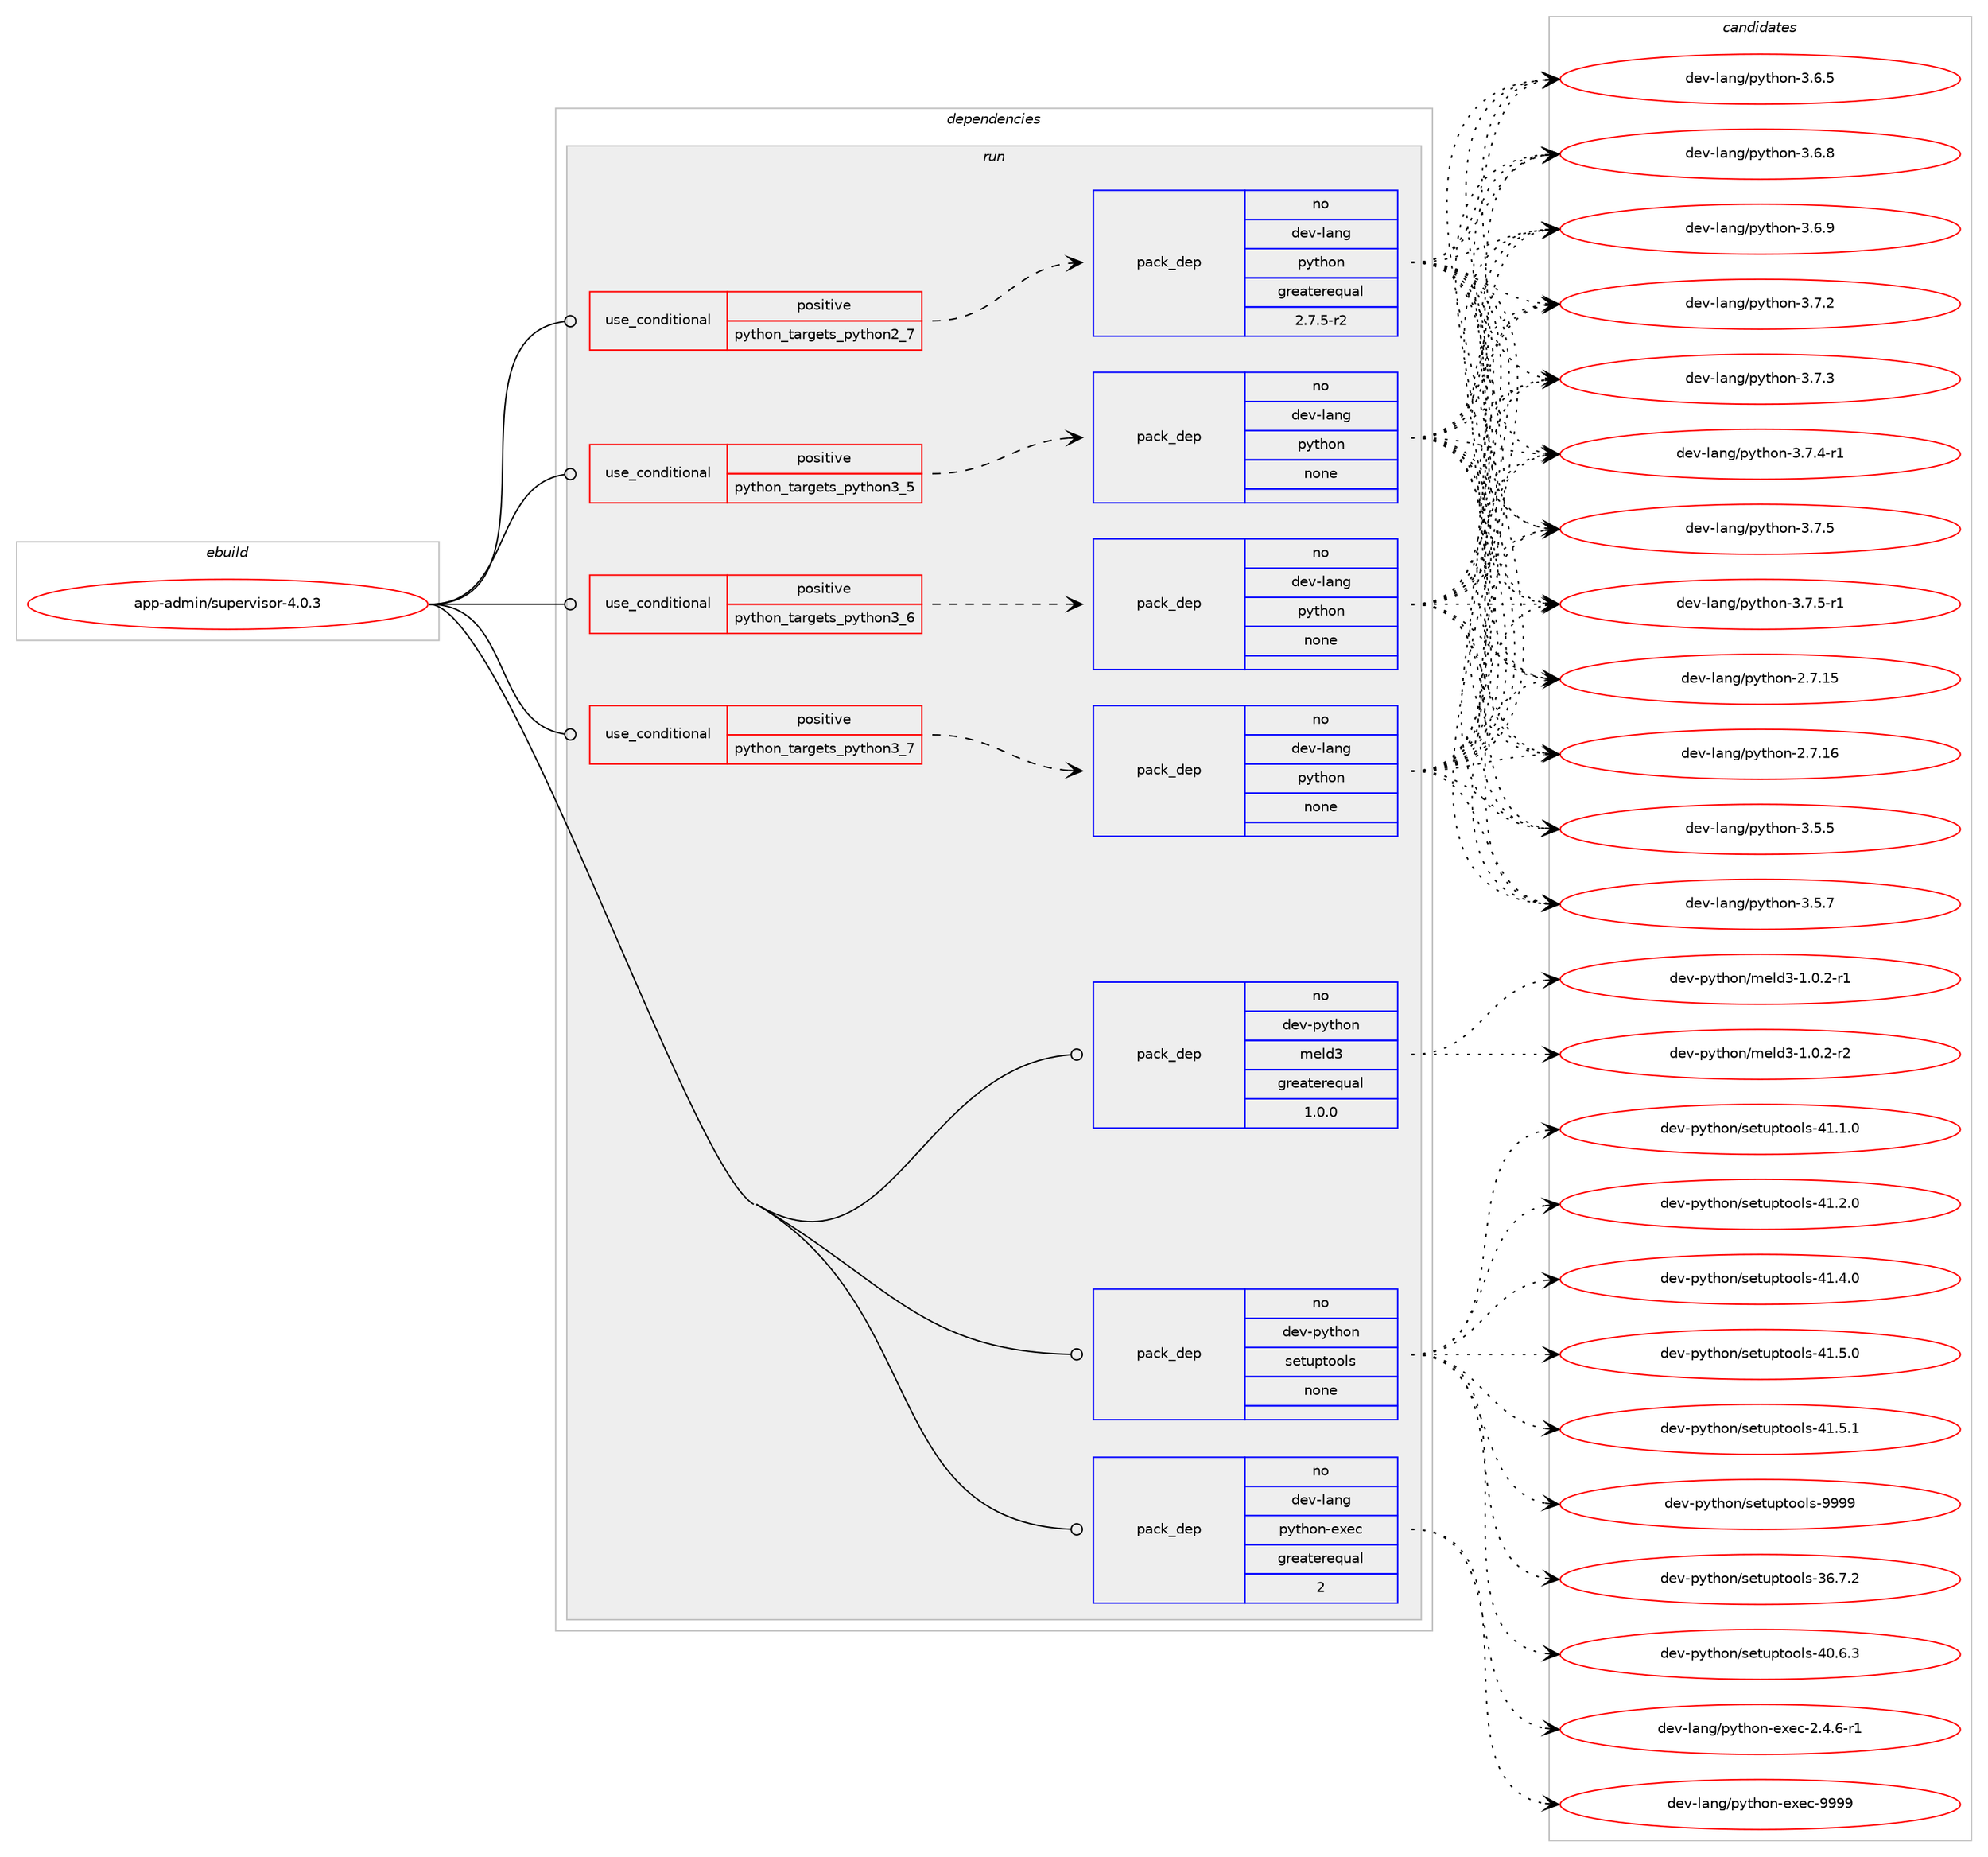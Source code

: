 digraph prolog {

# *************
# Graph options
# *************

newrank=true;
concentrate=true;
compound=true;
graph [rankdir=LR,fontname=Helvetica,fontsize=10,ranksep=1.5];#, ranksep=2.5, nodesep=0.2];
edge  [arrowhead=vee];
node  [fontname=Helvetica,fontsize=10];

# **********
# The ebuild
# **********

subgraph cluster_leftcol {
color=gray;
rank=same;
label=<<i>ebuild</i>>;
id [label="app-admin/supervisor-4.0.3", color=red, width=4, href="../app-admin/supervisor-4.0.3.svg"];
}

# ****************
# The dependencies
# ****************

subgraph cluster_midcol {
color=gray;
label=<<i>dependencies</i>>;
subgraph cluster_compile {
fillcolor="#eeeeee";
style=filled;
label=<<i>compile</i>>;
}
subgraph cluster_compileandrun {
fillcolor="#eeeeee";
style=filled;
label=<<i>compile and run</i>>;
}
subgraph cluster_run {
fillcolor="#eeeeee";
style=filled;
label=<<i>run</i>>;
subgraph cond112300 {
dependency471364 [label=<<TABLE BORDER="0" CELLBORDER="1" CELLSPACING="0" CELLPADDING="4"><TR><TD ROWSPAN="3" CELLPADDING="10">use_conditional</TD></TR><TR><TD>positive</TD></TR><TR><TD>python_targets_python2_7</TD></TR></TABLE>>, shape=none, color=red];
subgraph pack350514 {
dependency471365 [label=<<TABLE BORDER="0" CELLBORDER="1" CELLSPACING="0" CELLPADDING="4" WIDTH="220"><TR><TD ROWSPAN="6" CELLPADDING="30">pack_dep</TD></TR><TR><TD WIDTH="110">no</TD></TR><TR><TD>dev-lang</TD></TR><TR><TD>python</TD></TR><TR><TD>greaterequal</TD></TR><TR><TD>2.7.5-r2</TD></TR></TABLE>>, shape=none, color=blue];
}
dependency471364:e -> dependency471365:w [weight=20,style="dashed",arrowhead="vee"];
}
id:e -> dependency471364:w [weight=20,style="solid",arrowhead="odot"];
subgraph cond112301 {
dependency471366 [label=<<TABLE BORDER="0" CELLBORDER="1" CELLSPACING="0" CELLPADDING="4"><TR><TD ROWSPAN="3" CELLPADDING="10">use_conditional</TD></TR><TR><TD>positive</TD></TR><TR><TD>python_targets_python3_5</TD></TR></TABLE>>, shape=none, color=red];
subgraph pack350515 {
dependency471367 [label=<<TABLE BORDER="0" CELLBORDER="1" CELLSPACING="0" CELLPADDING="4" WIDTH="220"><TR><TD ROWSPAN="6" CELLPADDING="30">pack_dep</TD></TR><TR><TD WIDTH="110">no</TD></TR><TR><TD>dev-lang</TD></TR><TR><TD>python</TD></TR><TR><TD>none</TD></TR><TR><TD></TD></TR></TABLE>>, shape=none, color=blue];
}
dependency471366:e -> dependency471367:w [weight=20,style="dashed",arrowhead="vee"];
}
id:e -> dependency471366:w [weight=20,style="solid",arrowhead="odot"];
subgraph cond112302 {
dependency471368 [label=<<TABLE BORDER="0" CELLBORDER="1" CELLSPACING="0" CELLPADDING="4"><TR><TD ROWSPAN="3" CELLPADDING="10">use_conditional</TD></TR><TR><TD>positive</TD></TR><TR><TD>python_targets_python3_6</TD></TR></TABLE>>, shape=none, color=red];
subgraph pack350516 {
dependency471369 [label=<<TABLE BORDER="0" CELLBORDER="1" CELLSPACING="0" CELLPADDING="4" WIDTH="220"><TR><TD ROWSPAN="6" CELLPADDING="30">pack_dep</TD></TR><TR><TD WIDTH="110">no</TD></TR><TR><TD>dev-lang</TD></TR><TR><TD>python</TD></TR><TR><TD>none</TD></TR><TR><TD></TD></TR></TABLE>>, shape=none, color=blue];
}
dependency471368:e -> dependency471369:w [weight=20,style="dashed",arrowhead="vee"];
}
id:e -> dependency471368:w [weight=20,style="solid",arrowhead="odot"];
subgraph cond112303 {
dependency471370 [label=<<TABLE BORDER="0" CELLBORDER="1" CELLSPACING="0" CELLPADDING="4"><TR><TD ROWSPAN="3" CELLPADDING="10">use_conditional</TD></TR><TR><TD>positive</TD></TR><TR><TD>python_targets_python3_7</TD></TR></TABLE>>, shape=none, color=red];
subgraph pack350517 {
dependency471371 [label=<<TABLE BORDER="0" CELLBORDER="1" CELLSPACING="0" CELLPADDING="4" WIDTH="220"><TR><TD ROWSPAN="6" CELLPADDING="30">pack_dep</TD></TR><TR><TD WIDTH="110">no</TD></TR><TR><TD>dev-lang</TD></TR><TR><TD>python</TD></TR><TR><TD>none</TD></TR><TR><TD></TD></TR></TABLE>>, shape=none, color=blue];
}
dependency471370:e -> dependency471371:w [weight=20,style="dashed",arrowhead="vee"];
}
id:e -> dependency471370:w [weight=20,style="solid",arrowhead="odot"];
subgraph pack350518 {
dependency471372 [label=<<TABLE BORDER="0" CELLBORDER="1" CELLSPACING="0" CELLPADDING="4" WIDTH="220"><TR><TD ROWSPAN="6" CELLPADDING="30">pack_dep</TD></TR><TR><TD WIDTH="110">no</TD></TR><TR><TD>dev-lang</TD></TR><TR><TD>python-exec</TD></TR><TR><TD>greaterequal</TD></TR><TR><TD>2</TD></TR></TABLE>>, shape=none, color=blue];
}
id:e -> dependency471372:w [weight=20,style="solid",arrowhead="odot"];
subgraph pack350519 {
dependency471373 [label=<<TABLE BORDER="0" CELLBORDER="1" CELLSPACING="0" CELLPADDING="4" WIDTH="220"><TR><TD ROWSPAN="6" CELLPADDING="30">pack_dep</TD></TR><TR><TD WIDTH="110">no</TD></TR><TR><TD>dev-python</TD></TR><TR><TD>meld3</TD></TR><TR><TD>greaterequal</TD></TR><TR><TD>1.0.0</TD></TR></TABLE>>, shape=none, color=blue];
}
id:e -> dependency471373:w [weight=20,style="solid",arrowhead="odot"];
subgraph pack350520 {
dependency471374 [label=<<TABLE BORDER="0" CELLBORDER="1" CELLSPACING="0" CELLPADDING="4" WIDTH="220"><TR><TD ROWSPAN="6" CELLPADDING="30">pack_dep</TD></TR><TR><TD WIDTH="110">no</TD></TR><TR><TD>dev-python</TD></TR><TR><TD>setuptools</TD></TR><TR><TD>none</TD></TR><TR><TD></TD></TR></TABLE>>, shape=none, color=blue];
}
id:e -> dependency471374:w [weight=20,style="solid",arrowhead="odot"];
}
}

# **************
# The candidates
# **************

subgraph cluster_choices {
rank=same;
color=gray;
label=<<i>candidates</i>>;

subgraph choice350514 {
color=black;
nodesep=1;
choice10010111845108971101034711212111610411111045504655464953 [label="dev-lang/python-2.7.15", color=red, width=4,href="../dev-lang/python-2.7.15.svg"];
choice10010111845108971101034711212111610411111045504655464954 [label="dev-lang/python-2.7.16", color=red, width=4,href="../dev-lang/python-2.7.16.svg"];
choice100101118451089711010347112121116104111110455146534653 [label="dev-lang/python-3.5.5", color=red, width=4,href="../dev-lang/python-3.5.5.svg"];
choice100101118451089711010347112121116104111110455146534655 [label="dev-lang/python-3.5.7", color=red, width=4,href="../dev-lang/python-3.5.7.svg"];
choice100101118451089711010347112121116104111110455146544653 [label="dev-lang/python-3.6.5", color=red, width=4,href="../dev-lang/python-3.6.5.svg"];
choice100101118451089711010347112121116104111110455146544656 [label="dev-lang/python-3.6.8", color=red, width=4,href="../dev-lang/python-3.6.8.svg"];
choice100101118451089711010347112121116104111110455146544657 [label="dev-lang/python-3.6.9", color=red, width=4,href="../dev-lang/python-3.6.9.svg"];
choice100101118451089711010347112121116104111110455146554650 [label="dev-lang/python-3.7.2", color=red, width=4,href="../dev-lang/python-3.7.2.svg"];
choice100101118451089711010347112121116104111110455146554651 [label="dev-lang/python-3.7.3", color=red, width=4,href="../dev-lang/python-3.7.3.svg"];
choice1001011184510897110103471121211161041111104551465546524511449 [label="dev-lang/python-3.7.4-r1", color=red, width=4,href="../dev-lang/python-3.7.4-r1.svg"];
choice100101118451089711010347112121116104111110455146554653 [label="dev-lang/python-3.7.5", color=red, width=4,href="../dev-lang/python-3.7.5.svg"];
choice1001011184510897110103471121211161041111104551465546534511449 [label="dev-lang/python-3.7.5-r1", color=red, width=4,href="../dev-lang/python-3.7.5-r1.svg"];
dependency471365:e -> choice10010111845108971101034711212111610411111045504655464953:w [style=dotted,weight="100"];
dependency471365:e -> choice10010111845108971101034711212111610411111045504655464954:w [style=dotted,weight="100"];
dependency471365:e -> choice100101118451089711010347112121116104111110455146534653:w [style=dotted,weight="100"];
dependency471365:e -> choice100101118451089711010347112121116104111110455146534655:w [style=dotted,weight="100"];
dependency471365:e -> choice100101118451089711010347112121116104111110455146544653:w [style=dotted,weight="100"];
dependency471365:e -> choice100101118451089711010347112121116104111110455146544656:w [style=dotted,weight="100"];
dependency471365:e -> choice100101118451089711010347112121116104111110455146544657:w [style=dotted,weight="100"];
dependency471365:e -> choice100101118451089711010347112121116104111110455146554650:w [style=dotted,weight="100"];
dependency471365:e -> choice100101118451089711010347112121116104111110455146554651:w [style=dotted,weight="100"];
dependency471365:e -> choice1001011184510897110103471121211161041111104551465546524511449:w [style=dotted,weight="100"];
dependency471365:e -> choice100101118451089711010347112121116104111110455146554653:w [style=dotted,weight="100"];
dependency471365:e -> choice1001011184510897110103471121211161041111104551465546534511449:w [style=dotted,weight="100"];
}
subgraph choice350515 {
color=black;
nodesep=1;
choice10010111845108971101034711212111610411111045504655464953 [label="dev-lang/python-2.7.15", color=red, width=4,href="../dev-lang/python-2.7.15.svg"];
choice10010111845108971101034711212111610411111045504655464954 [label="dev-lang/python-2.7.16", color=red, width=4,href="../dev-lang/python-2.7.16.svg"];
choice100101118451089711010347112121116104111110455146534653 [label="dev-lang/python-3.5.5", color=red, width=4,href="../dev-lang/python-3.5.5.svg"];
choice100101118451089711010347112121116104111110455146534655 [label="dev-lang/python-3.5.7", color=red, width=4,href="../dev-lang/python-3.5.7.svg"];
choice100101118451089711010347112121116104111110455146544653 [label="dev-lang/python-3.6.5", color=red, width=4,href="../dev-lang/python-3.6.5.svg"];
choice100101118451089711010347112121116104111110455146544656 [label="dev-lang/python-3.6.8", color=red, width=4,href="../dev-lang/python-3.6.8.svg"];
choice100101118451089711010347112121116104111110455146544657 [label="dev-lang/python-3.6.9", color=red, width=4,href="../dev-lang/python-3.6.9.svg"];
choice100101118451089711010347112121116104111110455146554650 [label="dev-lang/python-3.7.2", color=red, width=4,href="../dev-lang/python-3.7.2.svg"];
choice100101118451089711010347112121116104111110455146554651 [label="dev-lang/python-3.7.3", color=red, width=4,href="../dev-lang/python-3.7.3.svg"];
choice1001011184510897110103471121211161041111104551465546524511449 [label="dev-lang/python-3.7.4-r1", color=red, width=4,href="../dev-lang/python-3.7.4-r1.svg"];
choice100101118451089711010347112121116104111110455146554653 [label="dev-lang/python-3.7.5", color=red, width=4,href="../dev-lang/python-3.7.5.svg"];
choice1001011184510897110103471121211161041111104551465546534511449 [label="dev-lang/python-3.7.5-r1", color=red, width=4,href="../dev-lang/python-3.7.5-r1.svg"];
dependency471367:e -> choice10010111845108971101034711212111610411111045504655464953:w [style=dotted,weight="100"];
dependency471367:e -> choice10010111845108971101034711212111610411111045504655464954:w [style=dotted,weight="100"];
dependency471367:e -> choice100101118451089711010347112121116104111110455146534653:w [style=dotted,weight="100"];
dependency471367:e -> choice100101118451089711010347112121116104111110455146534655:w [style=dotted,weight="100"];
dependency471367:e -> choice100101118451089711010347112121116104111110455146544653:w [style=dotted,weight="100"];
dependency471367:e -> choice100101118451089711010347112121116104111110455146544656:w [style=dotted,weight="100"];
dependency471367:e -> choice100101118451089711010347112121116104111110455146544657:w [style=dotted,weight="100"];
dependency471367:e -> choice100101118451089711010347112121116104111110455146554650:w [style=dotted,weight="100"];
dependency471367:e -> choice100101118451089711010347112121116104111110455146554651:w [style=dotted,weight="100"];
dependency471367:e -> choice1001011184510897110103471121211161041111104551465546524511449:w [style=dotted,weight="100"];
dependency471367:e -> choice100101118451089711010347112121116104111110455146554653:w [style=dotted,weight="100"];
dependency471367:e -> choice1001011184510897110103471121211161041111104551465546534511449:w [style=dotted,weight="100"];
}
subgraph choice350516 {
color=black;
nodesep=1;
choice10010111845108971101034711212111610411111045504655464953 [label="dev-lang/python-2.7.15", color=red, width=4,href="../dev-lang/python-2.7.15.svg"];
choice10010111845108971101034711212111610411111045504655464954 [label="dev-lang/python-2.7.16", color=red, width=4,href="../dev-lang/python-2.7.16.svg"];
choice100101118451089711010347112121116104111110455146534653 [label="dev-lang/python-3.5.5", color=red, width=4,href="../dev-lang/python-3.5.5.svg"];
choice100101118451089711010347112121116104111110455146534655 [label="dev-lang/python-3.5.7", color=red, width=4,href="../dev-lang/python-3.5.7.svg"];
choice100101118451089711010347112121116104111110455146544653 [label="dev-lang/python-3.6.5", color=red, width=4,href="../dev-lang/python-3.6.5.svg"];
choice100101118451089711010347112121116104111110455146544656 [label="dev-lang/python-3.6.8", color=red, width=4,href="../dev-lang/python-3.6.8.svg"];
choice100101118451089711010347112121116104111110455146544657 [label="dev-lang/python-3.6.9", color=red, width=4,href="../dev-lang/python-3.6.9.svg"];
choice100101118451089711010347112121116104111110455146554650 [label="dev-lang/python-3.7.2", color=red, width=4,href="../dev-lang/python-3.7.2.svg"];
choice100101118451089711010347112121116104111110455146554651 [label="dev-lang/python-3.7.3", color=red, width=4,href="../dev-lang/python-3.7.3.svg"];
choice1001011184510897110103471121211161041111104551465546524511449 [label="dev-lang/python-3.7.4-r1", color=red, width=4,href="../dev-lang/python-3.7.4-r1.svg"];
choice100101118451089711010347112121116104111110455146554653 [label="dev-lang/python-3.7.5", color=red, width=4,href="../dev-lang/python-3.7.5.svg"];
choice1001011184510897110103471121211161041111104551465546534511449 [label="dev-lang/python-3.7.5-r1", color=red, width=4,href="../dev-lang/python-3.7.5-r1.svg"];
dependency471369:e -> choice10010111845108971101034711212111610411111045504655464953:w [style=dotted,weight="100"];
dependency471369:e -> choice10010111845108971101034711212111610411111045504655464954:w [style=dotted,weight="100"];
dependency471369:e -> choice100101118451089711010347112121116104111110455146534653:w [style=dotted,weight="100"];
dependency471369:e -> choice100101118451089711010347112121116104111110455146534655:w [style=dotted,weight="100"];
dependency471369:e -> choice100101118451089711010347112121116104111110455146544653:w [style=dotted,weight="100"];
dependency471369:e -> choice100101118451089711010347112121116104111110455146544656:w [style=dotted,weight="100"];
dependency471369:e -> choice100101118451089711010347112121116104111110455146544657:w [style=dotted,weight="100"];
dependency471369:e -> choice100101118451089711010347112121116104111110455146554650:w [style=dotted,weight="100"];
dependency471369:e -> choice100101118451089711010347112121116104111110455146554651:w [style=dotted,weight="100"];
dependency471369:e -> choice1001011184510897110103471121211161041111104551465546524511449:w [style=dotted,weight="100"];
dependency471369:e -> choice100101118451089711010347112121116104111110455146554653:w [style=dotted,weight="100"];
dependency471369:e -> choice1001011184510897110103471121211161041111104551465546534511449:w [style=dotted,weight="100"];
}
subgraph choice350517 {
color=black;
nodesep=1;
choice10010111845108971101034711212111610411111045504655464953 [label="dev-lang/python-2.7.15", color=red, width=4,href="../dev-lang/python-2.7.15.svg"];
choice10010111845108971101034711212111610411111045504655464954 [label="dev-lang/python-2.7.16", color=red, width=4,href="../dev-lang/python-2.7.16.svg"];
choice100101118451089711010347112121116104111110455146534653 [label="dev-lang/python-3.5.5", color=red, width=4,href="../dev-lang/python-3.5.5.svg"];
choice100101118451089711010347112121116104111110455146534655 [label="dev-lang/python-3.5.7", color=red, width=4,href="../dev-lang/python-3.5.7.svg"];
choice100101118451089711010347112121116104111110455146544653 [label="dev-lang/python-3.6.5", color=red, width=4,href="../dev-lang/python-3.6.5.svg"];
choice100101118451089711010347112121116104111110455146544656 [label="dev-lang/python-3.6.8", color=red, width=4,href="../dev-lang/python-3.6.8.svg"];
choice100101118451089711010347112121116104111110455146544657 [label="dev-lang/python-3.6.9", color=red, width=4,href="../dev-lang/python-3.6.9.svg"];
choice100101118451089711010347112121116104111110455146554650 [label="dev-lang/python-3.7.2", color=red, width=4,href="../dev-lang/python-3.7.2.svg"];
choice100101118451089711010347112121116104111110455146554651 [label="dev-lang/python-3.7.3", color=red, width=4,href="../dev-lang/python-3.7.3.svg"];
choice1001011184510897110103471121211161041111104551465546524511449 [label="dev-lang/python-3.7.4-r1", color=red, width=4,href="../dev-lang/python-3.7.4-r1.svg"];
choice100101118451089711010347112121116104111110455146554653 [label="dev-lang/python-3.7.5", color=red, width=4,href="../dev-lang/python-3.7.5.svg"];
choice1001011184510897110103471121211161041111104551465546534511449 [label="dev-lang/python-3.7.5-r1", color=red, width=4,href="../dev-lang/python-3.7.5-r1.svg"];
dependency471371:e -> choice10010111845108971101034711212111610411111045504655464953:w [style=dotted,weight="100"];
dependency471371:e -> choice10010111845108971101034711212111610411111045504655464954:w [style=dotted,weight="100"];
dependency471371:e -> choice100101118451089711010347112121116104111110455146534653:w [style=dotted,weight="100"];
dependency471371:e -> choice100101118451089711010347112121116104111110455146534655:w [style=dotted,weight="100"];
dependency471371:e -> choice100101118451089711010347112121116104111110455146544653:w [style=dotted,weight="100"];
dependency471371:e -> choice100101118451089711010347112121116104111110455146544656:w [style=dotted,weight="100"];
dependency471371:e -> choice100101118451089711010347112121116104111110455146544657:w [style=dotted,weight="100"];
dependency471371:e -> choice100101118451089711010347112121116104111110455146554650:w [style=dotted,weight="100"];
dependency471371:e -> choice100101118451089711010347112121116104111110455146554651:w [style=dotted,weight="100"];
dependency471371:e -> choice1001011184510897110103471121211161041111104551465546524511449:w [style=dotted,weight="100"];
dependency471371:e -> choice100101118451089711010347112121116104111110455146554653:w [style=dotted,weight="100"];
dependency471371:e -> choice1001011184510897110103471121211161041111104551465546534511449:w [style=dotted,weight="100"];
}
subgraph choice350518 {
color=black;
nodesep=1;
choice10010111845108971101034711212111610411111045101120101994550465246544511449 [label="dev-lang/python-exec-2.4.6-r1", color=red, width=4,href="../dev-lang/python-exec-2.4.6-r1.svg"];
choice10010111845108971101034711212111610411111045101120101994557575757 [label="dev-lang/python-exec-9999", color=red, width=4,href="../dev-lang/python-exec-9999.svg"];
dependency471372:e -> choice10010111845108971101034711212111610411111045101120101994550465246544511449:w [style=dotted,weight="100"];
dependency471372:e -> choice10010111845108971101034711212111610411111045101120101994557575757:w [style=dotted,weight="100"];
}
subgraph choice350519 {
color=black;
nodesep=1;
choice1001011184511212111610411111047109101108100514549464846504511449 [label="dev-python/meld3-1.0.2-r1", color=red, width=4,href="../dev-python/meld3-1.0.2-r1.svg"];
choice1001011184511212111610411111047109101108100514549464846504511450 [label="dev-python/meld3-1.0.2-r2", color=red, width=4,href="../dev-python/meld3-1.0.2-r2.svg"];
dependency471373:e -> choice1001011184511212111610411111047109101108100514549464846504511449:w [style=dotted,weight="100"];
dependency471373:e -> choice1001011184511212111610411111047109101108100514549464846504511450:w [style=dotted,weight="100"];
}
subgraph choice350520 {
color=black;
nodesep=1;
choice100101118451121211161041111104711510111611711211611111110811545515446554650 [label="dev-python/setuptools-36.7.2", color=red, width=4,href="../dev-python/setuptools-36.7.2.svg"];
choice100101118451121211161041111104711510111611711211611111110811545524846544651 [label="dev-python/setuptools-40.6.3", color=red, width=4,href="../dev-python/setuptools-40.6.3.svg"];
choice100101118451121211161041111104711510111611711211611111110811545524946494648 [label="dev-python/setuptools-41.1.0", color=red, width=4,href="../dev-python/setuptools-41.1.0.svg"];
choice100101118451121211161041111104711510111611711211611111110811545524946504648 [label="dev-python/setuptools-41.2.0", color=red, width=4,href="../dev-python/setuptools-41.2.0.svg"];
choice100101118451121211161041111104711510111611711211611111110811545524946524648 [label="dev-python/setuptools-41.4.0", color=red, width=4,href="../dev-python/setuptools-41.4.0.svg"];
choice100101118451121211161041111104711510111611711211611111110811545524946534648 [label="dev-python/setuptools-41.5.0", color=red, width=4,href="../dev-python/setuptools-41.5.0.svg"];
choice100101118451121211161041111104711510111611711211611111110811545524946534649 [label="dev-python/setuptools-41.5.1", color=red, width=4,href="../dev-python/setuptools-41.5.1.svg"];
choice10010111845112121116104111110471151011161171121161111111081154557575757 [label="dev-python/setuptools-9999", color=red, width=4,href="../dev-python/setuptools-9999.svg"];
dependency471374:e -> choice100101118451121211161041111104711510111611711211611111110811545515446554650:w [style=dotted,weight="100"];
dependency471374:e -> choice100101118451121211161041111104711510111611711211611111110811545524846544651:w [style=dotted,weight="100"];
dependency471374:e -> choice100101118451121211161041111104711510111611711211611111110811545524946494648:w [style=dotted,weight="100"];
dependency471374:e -> choice100101118451121211161041111104711510111611711211611111110811545524946504648:w [style=dotted,weight="100"];
dependency471374:e -> choice100101118451121211161041111104711510111611711211611111110811545524946524648:w [style=dotted,weight="100"];
dependency471374:e -> choice100101118451121211161041111104711510111611711211611111110811545524946534648:w [style=dotted,weight="100"];
dependency471374:e -> choice100101118451121211161041111104711510111611711211611111110811545524946534649:w [style=dotted,weight="100"];
dependency471374:e -> choice10010111845112121116104111110471151011161171121161111111081154557575757:w [style=dotted,weight="100"];
}
}

}
